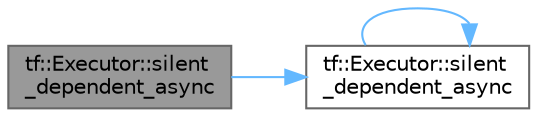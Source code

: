 digraph "tf::Executor::silent_dependent_async"
{
 // LATEX_PDF_SIZE
  bgcolor="transparent";
  edge [fontname=Helvetica,fontsize=10,labelfontname=Helvetica,labelfontsize=10];
  node [fontname=Helvetica,fontsize=10,shape=box,height=0.2,width=0.4];
  rankdir="LR";
  Node1 [id="Node000001",label="tf::Executor::silent\l_dependent_async",height=0.2,width=0.4,color="gray40", fillcolor="grey60", style="filled", fontcolor="black",tooltip="runs the given function asynchronously when the given predecessors finish"];
  Node1 -> Node2 [id="edge3_Node000001_Node000002",color="steelblue1",style="solid",tooltip=" "];
  Node2 [id="Node000002",label="tf::Executor::silent\l_dependent_async",height=0.2,width=0.4,color="grey40", fillcolor="white", style="filled",URL="$classtf_1_1_executor.html#a0e2d792f28136b8227b413d0c27d5c7f",tooltip="runs the given function asynchronously when the given dependents finish"];
  Node2 -> Node2 [id="edge4_Node000002_Node000002",color="steelblue1",style="solid",tooltip=" "];
}
